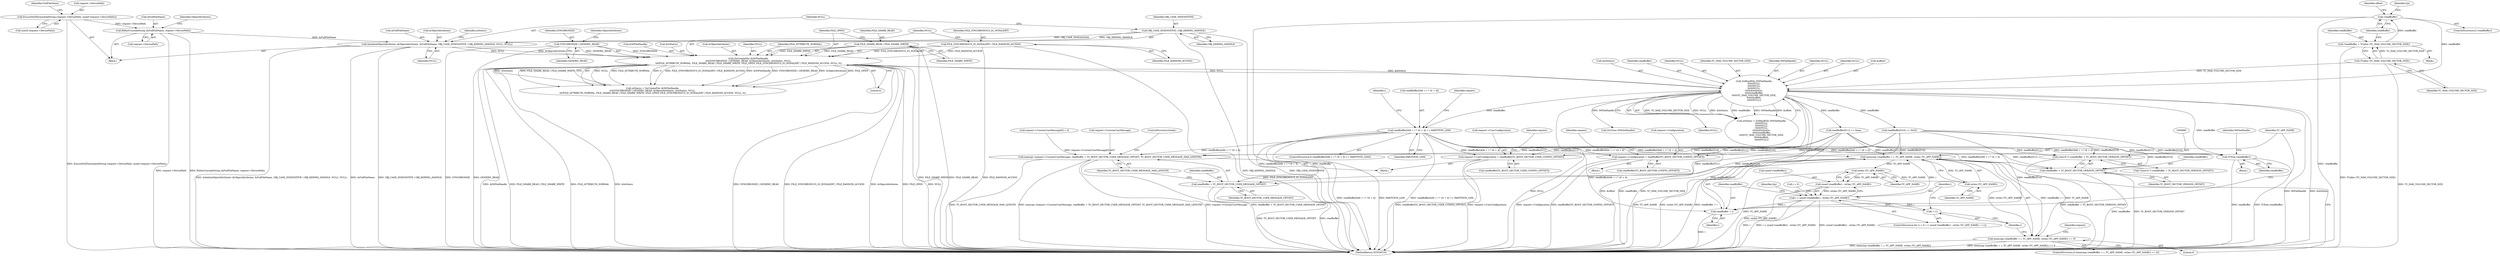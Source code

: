 digraph "0_VeraCrypt_f30f9339c9a0b9bbcc6f5ad38804af39db1f479e@array" {
"1000917" [label="(Call,readBuffer[446 + i * 16 + 4] == PARTITION_LDM)"];
"1000863" [label="(Call,ZwReadFile (NtFileHandle,\n\t\t\t\t\t\tNULL,\n\t\t\t\t\t\tNULL,\n\t\t\t\t\t\tNULL,\n\t\t\t\t\t\t&IoStatus,\n\t\t\t\t\t\treadBuffer,\n\t\t\t\t\t\tTC_MAX_VOLUME_SECTOR_SIZE,\n\t\t\t\t\t\t&offset,\n\t\t\t\t\t\tNULL))"];
"1000806" [label="(Call,ZwCreateFile (&NtFileHandle,\n\t\t\t\tSYNCHRONIZE | GENERIC_READ, &ObjectAttributes, &IoStatus, NULL,\n\t\t\t\tFILE_ATTRIBUTE_NORMAL, FILE_SHARE_READ | FILE_SHARE_WRITE, FILE_OPEN, FILE_SYNCHRONOUS_IO_NONALERT | FILE_RANDOM_ACCESS, NULL, 0))"];
"1000809" [label="(Call,SYNCHRONIZE | GENERIC_READ)"];
"1000794" [label="(Call,InitializeObjectAttributes (&ObjectAttributes, &FullFileName, OBJ_CASE_INSENSITIVE | OBJ_KERNEL_HANDLE, NULL, NULL))"];
"1000788" [label="(Call,RtlInitUnicodeString (&FullFileName, request->DevicePath))"];
"1000780" [label="(Call,EnsureNullTerminatedString (request->DevicePath, sizeof (request->DevicePath)))"];
"1000799" [label="(Call,OBJ_CASE_INSENSITIVE | OBJ_KERNEL_HANDLE)"];
"1000818" [label="(Call,FILE_SHARE_READ | FILE_SHARE_WRITE)"];
"1000822" [label="(Call,FILE_SYNCHRONOUS_IO_NONALERT | FILE_RANDOM_ACCESS)"];
"1000837" [label="(Call,!readBuffer)"];
"1000832" [label="(Call,*readBuffer = TCalloc (TC_MAX_VOLUME_SECTOR_SIZE))"];
"1000834" [label="(Call,TCalloc (TC_MAX_VOLUME_SECTOR_SIZE))"];
"1000973" [label="(Call,memcmp (readBuffer + i, TC_APP_NAME, strlen (TC_APP_NAME)))"];
"1000966" [label="(Call,strlen (TC_APP_NAME))"];
"1000963" [label="(Call,sizeof (readBuffer) - strlen (TC_APP_NAME))"];
"1000961" [label="(Call,i < sizeof (readBuffer) - strlen (TC_APP_NAME))"];
"1000968" [label="(Call,++i)"];
"1000974" [label="(Call,readBuffer + i)"];
"1000978" [label="(Call,strlen (TC_APP_NAME))"];
"1000972" [label="(Call,memcmp (readBuffer + i, TC_APP_NAME, strlen (TC_APP_NAME)) == 0)"];
"1000988" [label="(Call,(uint16 *) (readBuffer + TC_BOOT_SECTOR_VERSION_OFFSET))"];
"1000990" [label="(Call,readBuffer + TC_BOOT_SECTOR_VERSION_OFFSET)"];
"1000993" [label="(Call,request->Configuration = readBuffer[TC_BOOT_SECTOR_CONFIG_OFFSET])"];
"1001013" [label="(Call,request->UserConfiguration = readBuffer[TC_BOOT_SECTOR_USER_CONFIG_OFFSET])"];
"1001020" [label="(Call,memcpy (request->CustomUserMessage, readBuffer + TC_BOOT_SECTOR_USER_MESSAGE_OFFSET, TC_BOOT_SECTOR_USER_MESSAGE_MAX_LENGTH))"];
"1001024" [label="(Call,readBuffer + TC_BOOT_SECTOR_USER_MESSAGE_OFFSET)"];
"1001077" [label="(Call,TCfree (readBuffer))"];
"1000914" [label="(Identifier,i)"];
"1000811" [label="(Identifier,GENERIC_READ)"];
"1000810" [label="(Identifier,SYNCHRONIZE)"];
"1000791" [label="(Call,request->DevicePath)"];
"1001028" [label="(ControlStructure,break;)"];
"1000818" [label="(Call,FILE_SHARE_READ | FILE_SHARE_WRITE)"];
"1000865" [label="(Identifier,NULL)"];
"1000800" [label="(Identifier,OBJ_CASE_INSENSITIVE)"];
"1000813" [label="(Identifier,ObjectAttributes)"];
"1000812" [label="(Call,&ObjectAttributes)"];
"1001014" [label="(Call,request->UserConfiguration)"];
"1001027" [label="(Identifier,TC_BOOT_SECTOR_USER_MESSAGE_MAX_LENGTH)"];
"1000967" [label="(Identifier,TC_APP_NAME)"];
"1000987" [label="(Call,*(uint16 *) (readBuffer + TC_BOOT_SECTOR_VERSION_OFFSET))"];
"1000858" [label="(Identifier,offset)"];
"1000992" [label="(Identifier,TC_BOOT_SECTOR_VERSION_OFFSET)"];
"1000861" [label="(Call,ntStatus = ZwReadFile (NtFileHandle,\n\t\t\t\t\t\tNULL,\n\t\t\t\t\t\tNULL,\n\t\t\t\t\t\tNULL,\n\t\t\t\t\t\t&IoStatus,\n\t\t\t\t\t\treadBuffer,\n\t\t\t\t\t\tTC_MAX_VOLUME_SECTOR_SIZE,\n\t\t\t\t\t\t&offset,\n\t\t\t\t\t\tNULL))"];
"1001017" [label="(Call,readBuffer[TC_BOOT_SECTOR_USER_CONFIG_OFFSET])"];
"1001026" [label="(Identifier,TC_BOOT_SECTOR_USER_MESSAGE_OFFSET)"];
"1000824" [label="(Identifier,FILE_RANDOM_ACCESS)"];
"1000794" [label="(Call,InitializeObjectAttributes (&ObjectAttributes, &FullFileName, OBJ_CASE_INSENSITIVE | OBJ_KERNEL_HANDLE, NULL, NULL))"];
"1000962" [label="(Identifier,i)"];
"1000978" [label="(Call,strlen (TC_APP_NAME))"];
"1000809" [label="(Call,SYNCHRONIZE | GENERIC_READ)"];
"1000927" [label="(Identifier,PARTITION_LDM)"];
"1001025" [label="(Identifier,readBuffer)"];
"1000821" [label="(Identifier,FILE_OPEN)"];
"1000790" [label="(Identifier,FullFileName)"];
"1003200" [label="(MethodReturn,NTSTATUS)"];
"1000867" [label="(Identifier,NULL)"];
"1000789" [label="(Call,&FullFileName)"];
"1000971" [label="(ControlStructure,if (memcmp (readBuffer + i, TC_APP_NAME, strlen (TC_APP_NAME)) == 0))"];
"1000804" [label="(Call,ntStatus = ZwCreateFile (&NtFileHandle,\n\t\t\t\tSYNCHRONIZE | GENERIC_READ, &ObjectAttributes, &IoStatus, NULL,\n\t\t\t\tFILE_ATTRIBUTE_NORMAL, FILE_SHARE_READ | FILE_SHARE_WRITE, FILE_OPEN, FILE_SYNCHRONOUS_IO_NONALERT | FILE_RANDOM_ACCESS, NULL, 0))"];
"1000825" [label="(Identifier,NULL)"];
"1000963" [label="(Call,sizeof (readBuffer) - strlen (TC_APP_NAME))"];
"1000833" [label="(Identifier,readBuffer)"];
"1000872" [label="(Call,&offset)"];
"1000918" [label="(Call,readBuffer[446 + i * 16 + 4])"];
"1000975" [label="(Identifier,readBuffer)"];
"1000990" [label="(Call,readBuffer + TC_BOOT_SECTOR_VERSION_OFFSET)"];
"1000868" [label="(Call,&IoStatus)"];
"1000805" [label="(Identifier,ntStatus)"];
"1000863" [label="(Call,ZwReadFile (NtFileHandle,\n\t\t\t\t\t\tNULL,\n\t\t\t\t\t\tNULL,\n\t\t\t\t\t\tNULL,\n\t\t\t\t\t\t&IoStatus,\n\t\t\t\t\t\treadBuffer,\n\t\t\t\t\t\tTC_MAX_VOLUME_SECTOR_SIZE,\n\t\t\t\t\t\t&offset,\n\t\t\t\t\t\tNULL))"];
"1000826" [label="(Literal,0)"];
"1000916" [label="(ControlStructure,if (readBuffer[446 + i * 16 + 4] == PARTITION_LDM))"];
"1000980" [label="(Literal,0)"];
"1000820" [label="(Identifier,FILE_SHARE_WRITE)"];
"1000838" [label="(Identifier,readBuffer)"];
"1000801" [label="(Identifier,OBJ_KERNEL_HANDLE)"];
"1001012" [label="(Block,)"];
"1000991" [label="(Identifier,readBuffer)"];
"1000899" [label="(Call,readBuffer[511] == 0xaa)"];
"1000984" [label="(Identifier,request)"];
"1001078" [label="(Identifier,readBuffer)"];
"1001079" [label="(Call,ZwClose (NtFileHandle))"];
"1001024" [label="(Call,readBuffer + TC_BOOT_SECTOR_USER_MESSAGE_OFFSET)"];
"1001004" [label="(Identifier,request)"];
"1000961" [label="(Call,i < sizeof (readBuffer) - strlen (TC_APP_NAME))"];
"1000823" [label="(Identifier,FILE_SYNCHRONOUS_IO_NONALERT)"];
"1000802" [label="(Identifier,NULL)"];
"1000988" [label="(Call,(uint16 *) (readBuffer + TC_BOOT_SECTOR_VERSION_OFFSET))"];
"1000834" [label="(Call,TCalloc (TC_MAX_VOLUME_SECTOR_SIZE))"];
"1001022" [label="(Identifier,request)"];
"1000994" [label="(Call,request->Configuration)"];
"1000781" [label="(Call,request->DevicePath)"];
"1000993" [label="(Call,request->Configuration = readBuffer[TC_BOOT_SECTOR_CONFIG_OFFSET])"];
"1000832" [label="(Call,*readBuffer = TCalloc (TC_MAX_VOLUME_SECTOR_SIZE))"];
"1000957" [label="(ControlStructure,for (i = 0; i < sizeof (readBuffer) - strlen (TC_APP_NAME); ++i))"];
"1000843" [label="(Identifier,Irp)"];
"1000972" [label="(Call,memcmp (readBuffer + i, TC_APP_NAME, strlen (TC_APP_NAME)) == 0)"];
"1000870" [label="(Identifier,readBuffer)"];
"1000977" [label="(Identifier,TC_APP_NAME)"];
"1000966" [label="(Call,strlen (TC_APP_NAME))"];
"1000797" [label="(Call,&FullFileName)"];
"1000973" [label="(Call,memcmp (readBuffer + i, TC_APP_NAME, strlen (TC_APP_NAME)))"];
"1000835" [label="(Identifier,TC_MAX_VOLUME_SECTOR_SIZE)"];
"1000837" [label="(Call,!readBuffer)"];
"1000819" [label="(Identifier,FILE_SHARE_READ)"];
"1001032" [label="(Identifier,Irp)"];
"1000780" [label="(Call,EnsureNullTerminatedString (request->DevicePath, sizeof (request->DevicePath)))"];
"1000968" [label="(Call,++i)"];
"1000964" [label="(Call,sizeof (readBuffer))"];
"1000974" [label="(Call,readBuffer + i)"];
"1000931" [label="(Identifier,request)"];
"1000796" [label="(Identifier,ObjectAttributes)"];
"1000866" [label="(Identifier,NULL)"];
"1000979" [label="(Identifier,TC_APP_NAME)"];
"1000816" [label="(Identifier,NULL)"];
"1000795" [label="(Call,&ObjectAttributes)"];
"1000950" [label="(Call,request->CustomUserMessage[0] = 0)"];
"1000997" [label="(Call,readBuffer[TC_BOOT_SECTOR_CONFIG_OFFSET])"];
"1000894" [label="(Call,readBuffer[510] == 0x55)"];
"1000981" [label="(Block,)"];
"1000871" [label="(Identifier,TC_MAX_VOLUME_SECTOR_SIZE)"];
"1000855" [label="(Block,)"];
"1000736" [label="(Block,)"];
"1000784" [label="(Call,sizeof (request->DevicePath))"];
"1000817" [label="(Identifier,FILE_ATTRIBUTE_NORMAL)"];
"1000874" [label="(Identifier,NULL)"];
"1000969" [label="(Identifier,i)"];
"1000807" [label="(Call,&NtFileHandle)"];
"1000958" [label="(Call,i = 0)"];
"1000803" [label="(Identifier,NULL)"];
"1000864" [label="(Identifier,NtFileHandle)"];
"1001021" [label="(Call,request->CustomUserMessage)"];
"1001080" [label="(Identifier,NtFileHandle)"];
"1000806" [label="(Call,ZwCreateFile (&NtFileHandle,\n\t\t\t\tSYNCHRONIZE | GENERIC_READ, &ObjectAttributes, &IoStatus, NULL,\n\t\t\t\tFILE_ATTRIBUTE_NORMAL, FILE_SHARE_READ | FILE_SHARE_WRITE, FILE_OPEN, FILE_SYNCHRONOUS_IO_NONALERT | FILE_RANDOM_ACCESS, NULL, 0))"];
"1000788" [label="(Call,RtlInitUnicodeString (&FullFileName, request->DevicePath))"];
"1000917" [label="(Call,readBuffer[446 + i * 16 + 4] == PARTITION_LDM)"];
"1000814" [label="(Call,&IoStatus)"];
"1000976" [label="(Identifier,i)"];
"1001020" [label="(Call,memcpy (request->CustomUserMessage, readBuffer + TC_BOOT_SECTOR_USER_MESSAGE_OFFSET, TC_BOOT_SECTOR_USER_MESSAGE_MAX_LENGTH))"];
"1001013" [label="(Call,request->UserConfiguration = readBuffer[TC_BOOT_SECTOR_USER_CONFIG_OFFSET])"];
"1000799" [label="(Call,OBJ_CASE_INSENSITIVE | OBJ_KERNEL_HANDLE)"];
"1001077" [label="(Call,TCfree (readBuffer))"];
"1000830" [label="(Block,)"];
"1000822" [label="(Call,FILE_SYNCHRONOUS_IO_NONALERT | FILE_RANDOM_ACCESS)"];
"1000836" [label="(ControlStructure,if (!readBuffer))"];
"1000917" -> "1000916"  [label="AST: "];
"1000917" -> "1000927"  [label="CFG: "];
"1000918" -> "1000917"  [label="AST: "];
"1000927" -> "1000917"  [label="AST: "];
"1000931" -> "1000917"  [label="CFG: "];
"1000914" -> "1000917"  [label="CFG: "];
"1000917" -> "1003200"  [label="DDG: readBuffer[446 + i * 16 + 4]"];
"1000917" -> "1003200"  [label="DDG: PARTITION_LDM"];
"1000917" -> "1003200"  [label="DDG: readBuffer[446 + i * 16 + 4] == PARTITION_LDM"];
"1000863" -> "1000917"  [label="DDG: readBuffer"];
"1000917" -> "1000973"  [label="DDG: readBuffer[446 + i * 16 + 4]"];
"1000917" -> "1000974"  [label="DDG: readBuffer[446 + i * 16 + 4]"];
"1000917" -> "1000988"  [label="DDG: readBuffer[446 + i * 16 + 4]"];
"1000917" -> "1000990"  [label="DDG: readBuffer[446 + i * 16 + 4]"];
"1000917" -> "1000993"  [label="DDG: readBuffer[446 + i * 16 + 4]"];
"1000917" -> "1001013"  [label="DDG: readBuffer[446 + i * 16 + 4]"];
"1000917" -> "1001020"  [label="DDG: readBuffer[446 + i * 16 + 4]"];
"1000917" -> "1001024"  [label="DDG: readBuffer[446 + i * 16 + 4]"];
"1000917" -> "1001077"  [label="DDG: readBuffer[446 + i * 16 + 4]"];
"1000863" -> "1000861"  [label="AST: "];
"1000863" -> "1000874"  [label="CFG: "];
"1000864" -> "1000863"  [label="AST: "];
"1000865" -> "1000863"  [label="AST: "];
"1000866" -> "1000863"  [label="AST: "];
"1000867" -> "1000863"  [label="AST: "];
"1000868" -> "1000863"  [label="AST: "];
"1000870" -> "1000863"  [label="AST: "];
"1000871" -> "1000863"  [label="AST: "];
"1000872" -> "1000863"  [label="AST: "];
"1000874" -> "1000863"  [label="AST: "];
"1000861" -> "1000863"  [label="CFG: "];
"1000863" -> "1003200"  [label="DDG: NULL"];
"1000863" -> "1003200"  [label="DDG: &offset"];
"1000863" -> "1003200"  [label="DDG: readBuffer"];
"1000863" -> "1003200"  [label="DDG: TC_MAX_VOLUME_SECTOR_SIZE"];
"1000863" -> "1003200"  [label="DDG: NtFileHandle"];
"1000863" -> "1003200"  [label="DDG: &IoStatus"];
"1000863" -> "1000861"  [label="DDG: TC_MAX_VOLUME_SECTOR_SIZE"];
"1000863" -> "1000861"  [label="DDG: NULL"];
"1000863" -> "1000861"  [label="DDG: &IoStatus"];
"1000863" -> "1000861"  [label="DDG: readBuffer"];
"1000863" -> "1000861"  [label="DDG: NtFileHandle"];
"1000863" -> "1000861"  [label="DDG: &offset"];
"1000806" -> "1000863"  [label="DDG: NULL"];
"1000806" -> "1000863"  [label="DDG: &IoStatus"];
"1000837" -> "1000863"  [label="DDG: readBuffer"];
"1000834" -> "1000863"  [label="DDG: TC_MAX_VOLUME_SECTOR_SIZE"];
"1000863" -> "1000894"  [label="DDG: readBuffer"];
"1000863" -> "1000899"  [label="DDG: readBuffer"];
"1000863" -> "1001077"  [label="DDG: readBuffer"];
"1000863" -> "1001079"  [label="DDG: NtFileHandle"];
"1000806" -> "1000804"  [label="AST: "];
"1000806" -> "1000826"  [label="CFG: "];
"1000807" -> "1000806"  [label="AST: "];
"1000809" -> "1000806"  [label="AST: "];
"1000812" -> "1000806"  [label="AST: "];
"1000814" -> "1000806"  [label="AST: "];
"1000816" -> "1000806"  [label="AST: "];
"1000817" -> "1000806"  [label="AST: "];
"1000818" -> "1000806"  [label="AST: "];
"1000821" -> "1000806"  [label="AST: "];
"1000822" -> "1000806"  [label="AST: "];
"1000825" -> "1000806"  [label="AST: "];
"1000826" -> "1000806"  [label="AST: "];
"1000804" -> "1000806"  [label="CFG: "];
"1000806" -> "1003200"  [label="DDG: NULL"];
"1000806" -> "1003200"  [label="DDG: &NtFileHandle"];
"1000806" -> "1003200"  [label="DDG: FILE_SHARE_READ | FILE_SHARE_WRITE"];
"1000806" -> "1003200"  [label="DDG: FILE_ATTRIBUTE_NORMAL"];
"1000806" -> "1003200"  [label="DDG: &IoStatus"];
"1000806" -> "1003200"  [label="DDG: SYNCHRONIZE | GENERIC_READ"];
"1000806" -> "1003200"  [label="DDG: FILE_SYNCHRONOUS_IO_NONALERT | FILE_RANDOM_ACCESS"];
"1000806" -> "1003200"  [label="DDG: &ObjectAttributes"];
"1000806" -> "1003200"  [label="DDG: FILE_OPEN"];
"1000806" -> "1000804"  [label="DDG: NULL"];
"1000806" -> "1000804"  [label="DDG: FILE_ATTRIBUTE_NORMAL"];
"1000806" -> "1000804"  [label="DDG: 0"];
"1000806" -> "1000804"  [label="DDG: FILE_SYNCHRONOUS_IO_NONALERT | FILE_RANDOM_ACCESS"];
"1000806" -> "1000804"  [label="DDG: &NtFileHandle"];
"1000806" -> "1000804"  [label="DDG: SYNCHRONIZE | GENERIC_READ"];
"1000806" -> "1000804"  [label="DDG: &ObjectAttributes"];
"1000806" -> "1000804"  [label="DDG: FILE_OPEN"];
"1000806" -> "1000804"  [label="DDG: &IoStatus"];
"1000806" -> "1000804"  [label="DDG: FILE_SHARE_READ | FILE_SHARE_WRITE"];
"1000809" -> "1000806"  [label="DDG: SYNCHRONIZE"];
"1000809" -> "1000806"  [label="DDG: GENERIC_READ"];
"1000794" -> "1000806"  [label="DDG: &ObjectAttributes"];
"1000794" -> "1000806"  [label="DDG: NULL"];
"1000818" -> "1000806"  [label="DDG: FILE_SHARE_READ"];
"1000818" -> "1000806"  [label="DDG: FILE_SHARE_WRITE"];
"1000822" -> "1000806"  [label="DDG: FILE_SYNCHRONOUS_IO_NONALERT"];
"1000822" -> "1000806"  [label="DDG: FILE_RANDOM_ACCESS"];
"1000809" -> "1000811"  [label="CFG: "];
"1000810" -> "1000809"  [label="AST: "];
"1000811" -> "1000809"  [label="AST: "];
"1000813" -> "1000809"  [label="CFG: "];
"1000809" -> "1003200"  [label="DDG: SYNCHRONIZE"];
"1000809" -> "1003200"  [label="DDG: GENERIC_READ"];
"1000794" -> "1000736"  [label="AST: "];
"1000794" -> "1000803"  [label="CFG: "];
"1000795" -> "1000794"  [label="AST: "];
"1000797" -> "1000794"  [label="AST: "];
"1000799" -> "1000794"  [label="AST: "];
"1000802" -> "1000794"  [label="AST: "];
"1000803" -> "1000794"  [label="AST: "];
"1000805" -> "1000794"  [label="CFG: "];
"1000794" -> "1003200"  [label="DDG: OBJ_CASE_INSENSITIVE | OBJ_KERNEL_HANDLE"];
"1000794" -> "1003200"  [label="DDG: InitializeObjectAttributes (&ObjectAttributes, &FullFileName, OBJ_CASE_INSENSITIVE | OBJ_KERNEL_HANDLE, NULL, NULL)"];
"1000794" -> "1003200"  [label="DDG: &FullFileName"];
"1000788" -> "1000794"  [label="DDG: &FullFileName"];
"1000799" -> "1000794"  [label="DDG: OBJ_CASE_INSENSITIVE"];
"1000799" -> "1000794"  [label="DDG: OBJ_KERNEL_HANDLE"];
"1000788" -> "1000736"  [label="AST: "];
"1000788" -> "1000791"  [label="CFG: "];
"1000789" -> "1000788"  [label="AST: "];
"1000791" -> "1000788"  [label="AST: "];
"1000796" -> "1000788"  [label="CFG: "];
"1000788" -> "1003200"  [label="DDG: request->DevicePath"];
"1000788" -> "1003200"  [label="DDG: RtlInitUnicodeString (&FullFileName, request->DevicePath)"];
"1000780" -> "1000788"  [label="DDG: request->DevicePath"];
"1000780" -> "1000736"  [label="AST: "];
"1000780" -> "1000784"  [label="CFG: "];
"1000781" -> "1000780"  [label="AST: "];
"1000784" -> "1000780"  [label="AST: "];
"1000790" -> "1000780"  [label="CFG: "];
"1000780" -> "1003200"  [label="DDG: EnsureNullTerminatedString (request->DevicePath, sizeof (request->DevicePath))"];
"1000799" -> "1000801"  [label="CFG: "];
"1000800" -> "1000799"  [label="AST: "];
"1000801" -> "1000799"  [label="AST: "];
"1000802" -> "1000799"  [label="CFG: "];
"1000799" -> "1003200"  [label="DDG: OBJ_CASE_INSENSITIVE"];
"1000799" -> "1003200"  [label="DDG: OBJ_KERNEL_HANDLE"];
"1000818" -> "1000820"  [label="CFG: "];
"1000819" -> "1000818"  [label="AST: "];
"1000820" -> "1000818"  [label="AST: "];
"1000821" -> "1000818"  [label="CFG: "];
"1000818" -> "1003200"  [label="DDG: FILE_SHARE_WRITE"];
"1000818" -> "1003200"  [label="DDG: FILE_SHARE_READ"];
"1000822" -> "1000824"  [label="CFG: "];
"1000823" -> "1000822"  [label="AST: "];
"1000824" -> "1000822"  [label="AST: "];
"1000825" -> "1000822"  [label="CFG: "];
"1000822" -> "1003200"  [label="DDG: FILE_RANDOM_ACCESS"];
"1000822" -> "1003200"  [label="DDG: FILE_SYNCHRONOUS_IO_NONALERT"];
"1000837" -> "1000836"  [label="AST: "];
"1000837" -> "1000838"  [label="CFG: "];
"1000838" -> "1000837"  [label="AST: "];
"1000843" -> "1000837"  [label="CFG: "];
"1000858" -> "1000837"  [label="CFG: "];
"1000837" -> "1003200"  [label="DDG: readBuffer"];
"1000837" -> "1003200"  [label="DDG: !readBuffer"];
"1000832" -> "1000837"  [label="DDG: readBuffer"];
"1000832" -> "1000830"  [label="AST: "];
"1000832" -> "1000834"  [label="CFG: "];
"1000833" -> "1000832"  [label="AST: "];
"1000834" -> "1000832"  [label="AST: "];
"1000838" -> "1000832"  [label="CFG: "];
"1000832" -> "1003200"  [label="DDG: TCalloc (TC_MAX_VOLUME_SECTOR_SIZE)"];
"1000834" -> "1000832"  [label="DDG: TC_MAX_VOLUME_SECTOR_SIZE"];
"1000834" -> "1000835"  [label="CFG: "];
"1000835" -> "1000834"  [label="AST: "];
"1000834" -> "1003200"  [label="DDG: TC_MAX_VOLUME_SECTOR_SIZE"];
"1000973" -> "1000972"  [label="AST: "];
"1000973" -> "1000978"  [label="CFG: "];
"1000974" -> "1000973"  [label="AST: "];
"1000977" -> "1000973"  [label="AST: "];
"1000978" -> "1000973"  [label="AST: "];
"1000980" -> "1000973"  [label="CFG: "];
"1000973" -> "1003200"  [label="DDG: readBuffer + i"];
"1000973" -> "1003200"  [label="DDG: TC_APP_NAME"];
"1000973" -> "1003200"  [label="DDG: strlen (TC_APP_NAME)"];
"1000973" -> "1000966"  [label="DDG: TC_APP_NAME"];
"1000973" -> "1000972"  [label="DDG: readBuffer + i"];
"1000973" -> "1000972"  [label="DDG: TC_APP_NAME"];
"1000973" -> "1000972"  [label="DDG: strlen (TC_APP_NAME)"];
"1000899" -> "1000973"  [label="DDG: readBuffer[511]"];
"1000894" -> "1000973"  [label="DDG: readBuffer[510]"];
"1000961" -> "1000973"  [label="DDG: i"];
"1000978" -> "1000973"  [label="DDG: TC_APP_NAME"];
"1000966" -> "1000963"  [label="AST: "];
"1000966" -> "1000967"  [label="CFG: "];
"1000967" -> "1000966"  [label="AST: "];
"1000963" -> "1000966"  [label="CFG: "];
"1000966" -> "1003200"  [label="DDG: TC_APP_NAME"];
"1000966" -> "1000963"  [label="DDG: TC_APP_NAME"];
"1000966" -> "1000978"  [label="DDG: TC_APP_NAME"];
"1000963" -> "1000961"  [label="AST: "];
"1000964" -> "1000963"  [label="AST: "];
"1000961" -> "1000963"  [label="CFG: "];
"1000963" -> "1003200"  [label="DDG: strlen (TC_APP_NAME)"];
"1000963" -> "1000961"  [label="DDG: strlen (TC_APP_NAME)"];
"1000961" -> "1000957"  [label="AST: "];
"1000962" -> "1000961"  [label="AST: "];
"1000975" -> "1000961"  [label="CFG: "];
"1001032" -> "1000961"  [label="CFG: "];
"1000961" -> "1003200"  [label="DDG: i"];
"1000961" -> "1003200"  [label="DDG: i < sizeof (readBuffer) - strlen (TC_APP_NAME)"];
"1000961" -> "1003200"  [label="DDG: sizeof (readBuffer) - strlen (TC_APP_NAME)"];
"1000968" -> "1000961"  [label="DDG: i"];
"1000958" -> "1000961"  [label="DDG: i"];
"1000961" -> "1000968"  [label="DDG: i"];
"1000961" -> "1000974"  [label="DDG: i"];
"1000968" -> "1000957"  [label="AST: "];
"1000968" -> "1000969"  [label="CFG: "];
"1000969" -> "1000968"  [label="AST: "];
"1000962" -> "1000968"  [label="CFG: "];
"1000974" -> "1000976"  [label="CFG: "];
"1000975" -> "1000974"  [label="AST: "];
"1000976" -> "1000974"  [label="AST: "];
"1000977" -> "1000974"  [label="CFG: "];
"1000974" -> "1003200"  [label="DDG: i"];
"1000899" -> "1000974"  [label="DDG: readBuffer[511]"];
"1000894" -> "1000974"  [label="DDG: readBuffer[510]"];
"1000978" -> "1000979"  [label="CFG: "];
"1000979" -> "1000978"  [label="AST: "];
"1000972" -> "1000971"  [label="AST: "];
"1000972" -> "1000980"  [label="CFG: "];
"1000980" -> "1000972"  [label="AST: "];
"1000984" -> "1000972"  [label="CFG: "];
"1000969" -> "1000972"  [label="CFG: "];
"1000972" -> "1003200"  [label="DDG: memcmp (readBuffer + i, TC_APP_NAME, strlen (TC_APP_NAME)) == 0"];
"1000972" -> "1003200"  [label="DDG: memcmp (readBuffer + i, TC_APP_NAME, strlen (TC_APP_NAME))"];
"1000988" -> "1000987"  [label="AST: "];
"1000988" -> "1000990"  [label="CFG: "];
"1000989" -> "1000988"  [label="AST: "];
"1000990" -> "1000988"  [label="AST: "];
"1000987" -> "1000988"  [label="CFG: "];
"1000988" -> "1003200"  [label="DDG: readBuffer + TC_BOOT_SECTOR_VERSION_OFFSET"];
"1000894" -> "1000988"  [label="DDG: readBuffer[510]"];
"1000899" -> "1000988"  [label="DDG: readBuffer[511]"];
"1000990" -> "1000992"  [label="CFG: "];
"1000991" -> "1000990"  [label="AST: "];
"1000992" -> "1000990"  [label="AST: "];
"1000990" -> "1003200"  [label="DDG: readBuffer"];
"1000990" -> "1003200"  [label="DDG: TC_BOOT_SECTOR_VERSION_OFFSET"];
"1000894" -> "1000990"  [label="DDG: readBuffer[510]"];
"1000899" -> "1000990"  [label="DDG: readBuffer[511]"];
"1000993" -> "1000981"  [label="AST: "];
"1000993" -> "1000997"  [label="CFG: "];
"1000994" -> "1000993"  [label="AST: "];
"1000997" -> "1000993"  [label="AST: "];
"1001004" -> "1000993"  [label="CFG: "];
"1000993" -> "1003200"  [label="DDG: readBuffer[TC_BOOT_SECTOR_CONFIG_OFFSET]"];
"1000993" -> "1003200"  [label="DDG: request->Configuration"];
"1000894" -> "1000993"  [label="DDG: readBuffer[510]"];
"1000899" -> "1000993"  [label="DDG: readBuffer[511]"];
"1001013" -> "1001012"  [label="AST: "];
"1001013" -> "1001017"  [label="CFG: "];
"1001014" -> "1001013"  [label="AST: "];
"1001017" -> "1001013"  [label="AST: "];
"1001022" -> "1001013"  [label="CFG: "];
"1001013" -> "1003200"  [label="DDG: request->UserConfiguration"];
"1001013" -> "1003200"  [label="DDG: readBuffer[TC_BOOT_SECTOR_USER_CONFIG_OFFSET]"];
"1000894" -> "1001013"  [label="DDG: readBuffer[510]"];
"1000899" -> "1001013"  [label="DDG: readBuffer[511]"];
"1001020" -> "1001012"  [label="AST: "];
"1001020" -> "1001027"  [label="CFG: "];
"1001021" -> "1001020"  [label="AST: "];
"1001024" -> "1001020"  [label="AST: "];
"1001027" -> "1001020"  [label="AST: "];
"1001028" -> "1001020"  [label="CFG: "];
"1001020" -> "1003200"  [label="DDG: readBuffer + TC_BOOT_SECTOR_USER_MESSAGE_OFFSET"];
"1001020" -> "1003200"  [label="DDG: TC_BOOT_SECTOR_USER_MESSAGE_MAX_LENGTH"];
"1001020" -> "1003200"  [label="DDG: request->CustomUserMessage"];
"1001020" -> "1003200"  [label="DDG: memcpy (request->CustomUserMessage, readBuffer + TC_BOOT_SECTOR_USER_MESSAGE_OFFSET, TC_BOOT_SECTOR_USER_MESSAGE_MAX_LENGTH)"];
"1000950" -> "1001020"  [label="DDG: request->CustomUserMessage[0]"];
"1000894" -> "1001020"  [label="DDG: readBuffer[510]"];
"1000899" -> "1001020"  [label="DDG: readBuffer[511]"];
"1001024" -> "1001026"  [label="CFG: "];
"1001025" -> "1001024"  [label="AST: "];
"1001026" -> "1001024"  [label="AST: "];
"1001027" -> "1001024"  [label="CFG: "];
"1001024" -> "1003200"  [label="DDG: TC_BOOT_SECTOR_USER_MESSAGE_OFFSET"];
"1001024" -> "1003200"  [label="DDG: readBuffer"];
"1000894" -> "1001024"  [label="DDG: readBuffer[510]"];
"1000899" -> "1001024"  [label="DDG: readBuffer[511]"];
"1001077" -> "1000855"  [label="AST: "];
"1001077" -> "1001078"  [label="CFG: "];
"1001078" -> "1001077"  [label="AST: "];
"1001080" -> "1001077"  [label="CFG: "];
"1001077" -> "1003200"  [label="DDG: readBuffer"];
"1001077" -> "1003200"  [label="DDG: TCfree (readBuffer)"];
"1000899" -> "1001077"  [label="DDG: readBuffer[511]"];
"1000894" -> "1001077"  [label="DDG: readBuffer[510]"];
}
